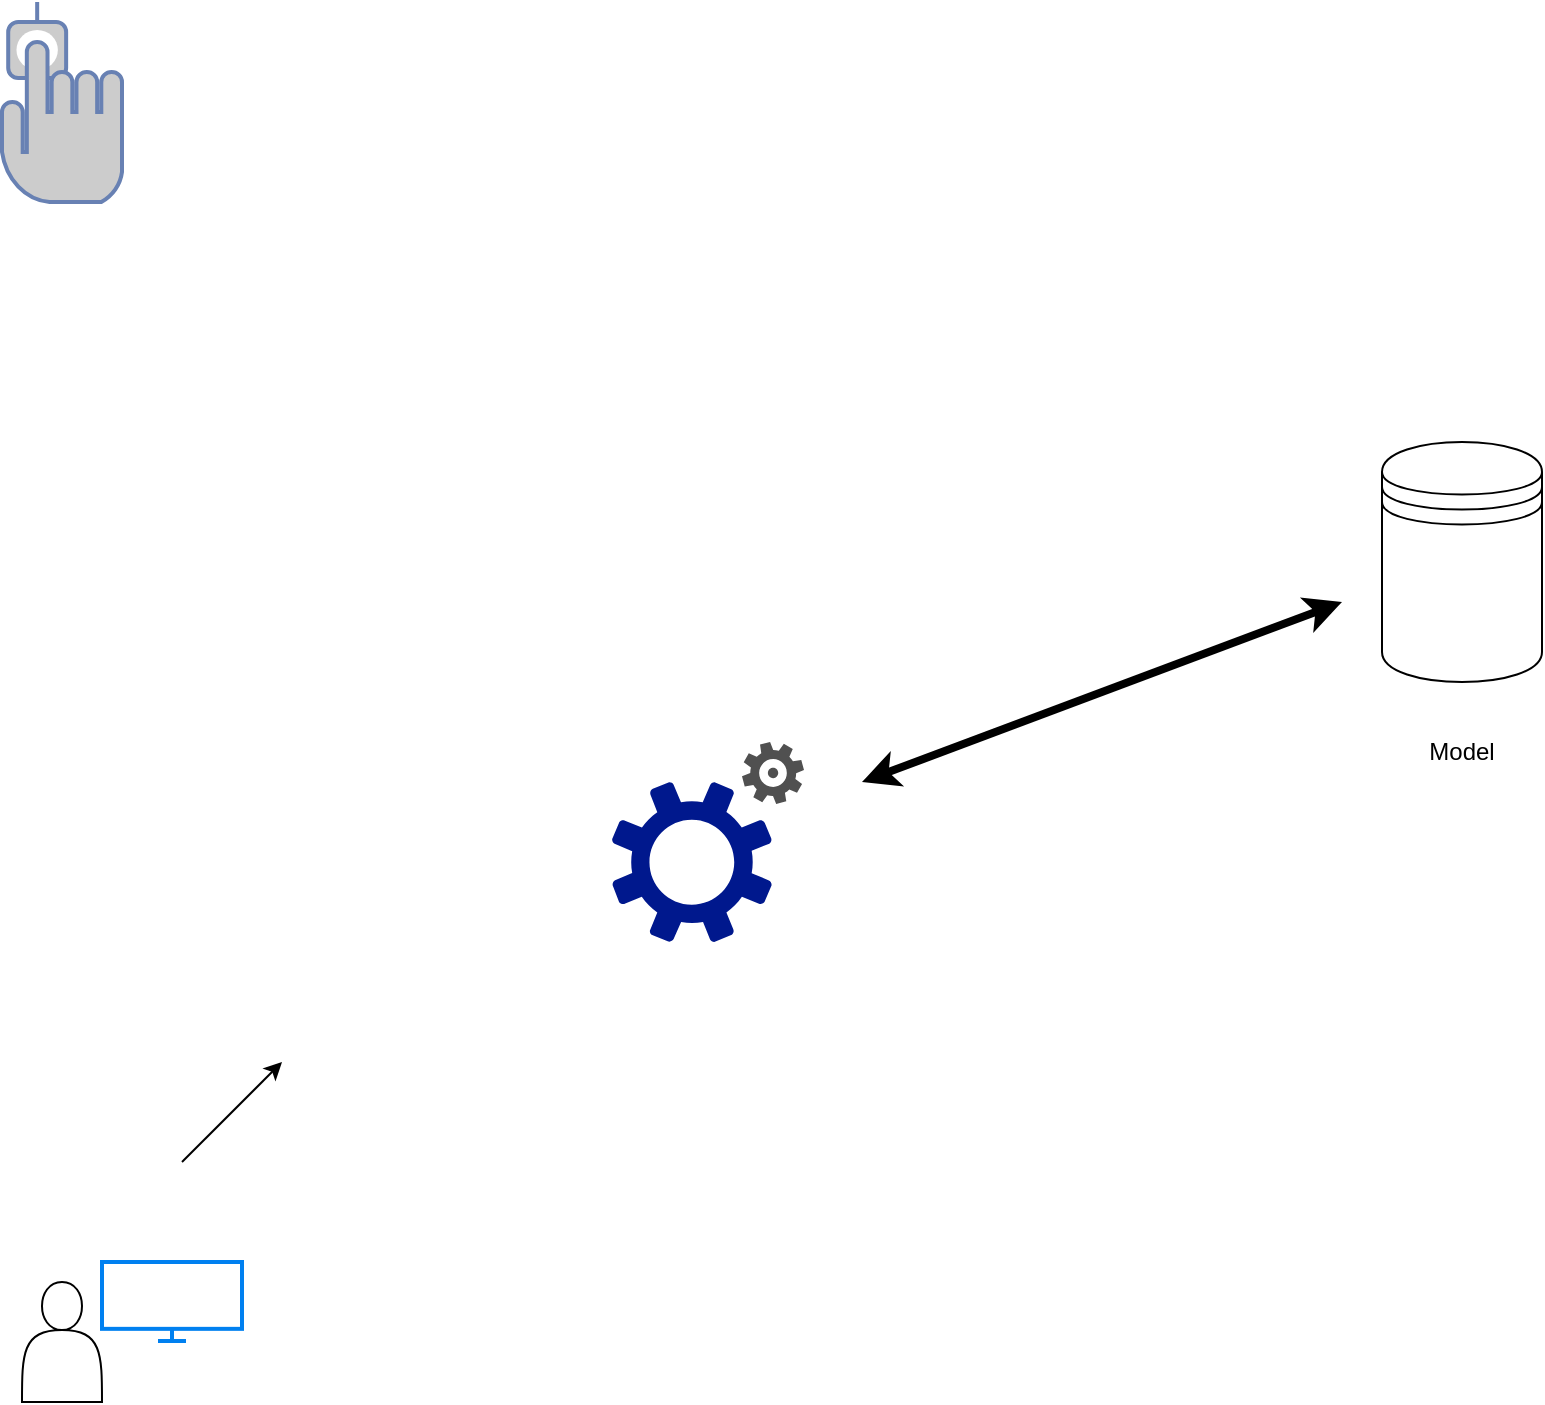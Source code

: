 <mxfile version="21.6.8" type="github">
  <diagram id="l8hXMBHkgcEJcSW0mbfh" name="Page-1">
    <mxGraphModel dx="1434" dy="1609" grid="1" gridSize="10" guides="1" tooltips="1" connect="1" arrows="1" fold="1" page="1" pageScale="1" pageWidth="1169" pageHeight="827" math="0" shadow="0">
      <root>
        <mxCell id="0" />
        <mxCell id="1" parent="0" />
        <mxCell id="i1IeRhXmlnAbxtGLGh6_-1" value="" style="shape=datastore;whiteSpace=wrap;html=1;" vertex="1" parent="1">
          <mxGeometry x="890" y="190" width="80" height="120" as="geometry" />
        </mxCell>
        <mxCell id="i1IeRhXmlnAbxtGLGh6_-2" value="Model" style="text;html=1;strokeColor=none;fillColor=none;align=center;verticalAlign=middle;whiteSpace=wrap;rounded=0;" vertex="1" parent="1">
          <mxGeometry x="900" y="330" width="60" height="30" as="geometry" />
        </mxCell>
        <mxCell id="i1IeRhXmlnAbxtGLGh6_-3" value="" style="sketch=0;pointerEvents=1;shadow=0;dashed=0;html=1;strokeColor=none;fillColor=#505050;labelPosition=center;verticalLabelPosition=bottom;verticalAlign=top;outlineConnect=0;align=center;shape=mxgraph.office.concepts.settings_office_365;" vertex="1" parent="1">
          <mxGeometry x="570" y="340" width="31" height="31" as="geometry" />
        </mxCell>
        <mxCell id="i1IeRhXmlnAbxtGLGh6_-4" value="" style="sketch=0;aspect=fixed;pointerEvents=1;shadow=0;dashed=0;html=1;strokeColor=none;labelPosition=center;verticalLabelPosition=bottom;verticalAlign=top;align=center;fillColor=#00188D;shape=mxgraph.mscae.enterprise.settings" vertex="1" parent="1">
          <mxGeometry x="505" y="360" width="80" height="80" as="geometry" />
        </mxCell>
        <mxCell id="i1IeRhXmlnAbxtGLGh6_-5" value="" style="shape=actor;whiteSpace=wrap;html=1;" vertex="1" parent="1">
          <mxGeometry x="210" y="610" width="40" height="60" as="geometry" />
        </mxCell>
        <mxCell id="i1IeRhXmlnAbxtGLGh6_-8" value="" style="html=1;verticalLabelPosition=bottom;align=center;labelBackgroundColor=#ffffff;verticalAlign=top;strokeWidth=2;strokeColor=#0080F0;shadow=0;dashed=0;shape=mxgraph.ios7.icons.monitor;" vertex="1" parent="1">
          <mxGeometry x="250" y="600" width="70" height="39.5" as="geometry" />
        </mxCell>
        <mxCell id="i1IeRhXmlnAbxtGLGh6_-10" value="" style="fontColor=#0066CC;verticalAlign=top;verticalLabelPosition=bottom;labelPosition=center;align=center;html=1;outlineConnect=0;fillColor=#CCCCCC;strokeColor=#6881B3;gradientColor=none;gradientDirection=north;strokeWidth=2;shape=mxgraph.networks.biometric_reader;" vertex="1" parent="1">
          <mxGeometry x="200" y="-30" width="60" height="100" as="geometry" />
        </mxCell>
        <mxCell id="i1IeRhXmlnAbxtGLGh6_-11" value="" style="endArrow=classic;startArrow=classic;html=1;rounded=0;strokeWidth=4;" edge="1" parent="1">
          <mxGeometry width="50" height="50" relative="1" as="geometry">
            <mxPoint x="630" y="360" as="sourcePoint" />
            <mxPoint x="870" y="270" as="targetPoint" />
          </mxGeometry>
        </mxCell>
        <mxCell id="i1IeRhXmlnAbxtGLGh6_-12" value="" style="endArrow=classic;html=1;rounded=0;" edge="1" parent="1">
          <mxGeometry width="50" height="50" relative="1" as="geometry">
            <mxPoint x="290" y="550" as="sourcePoint" />
            <mxPoint x="340" y="500" as="targetPoint" />
          </mxGeometry>
        </mxCell>
      </root>
    </mxGraphModel>
  </diagram>
</mxfile>
